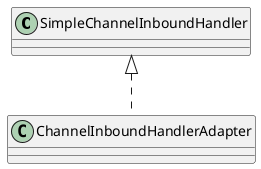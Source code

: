 @startuml
'https://plantuml.com/sequence-diagram

'autonumber
SimpleChannelInboundHandler <|.. ChannelInboundHandlerAdapter

@enduml